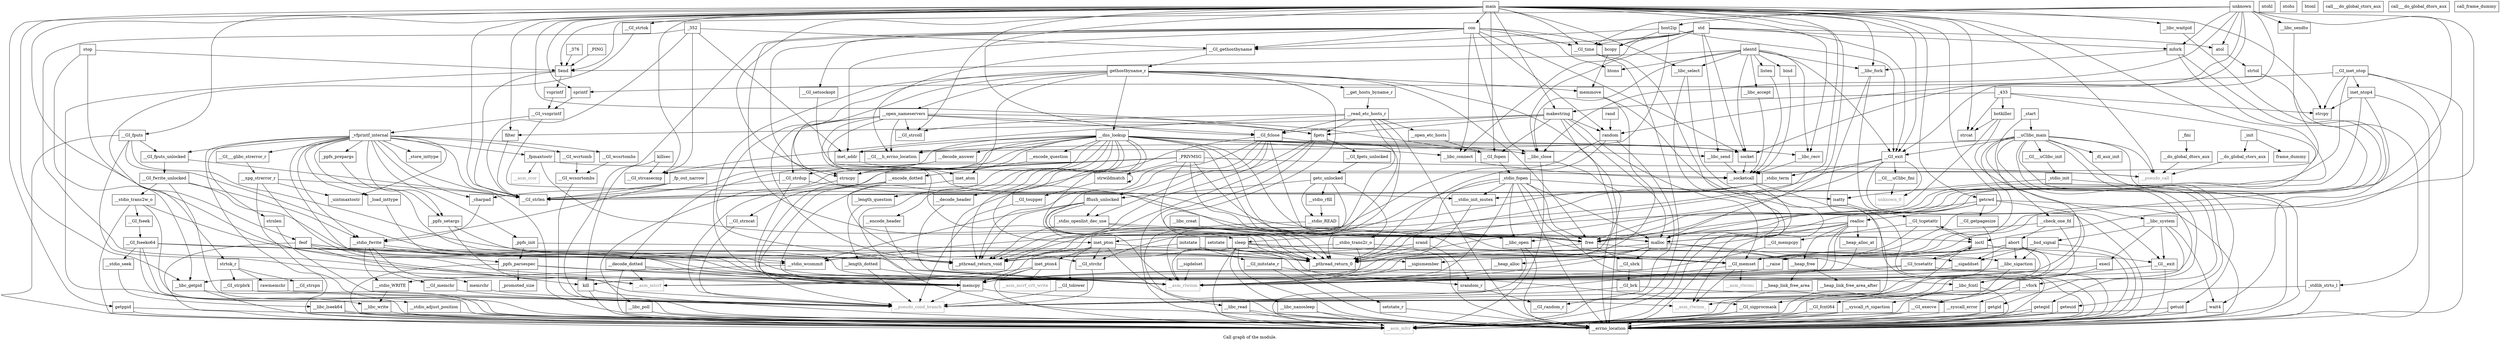 digraph "Call graph of the module." {
  label="Call graph of the module.";
  node [shape=record];

  Node___libc_accept [label="{__libc_accept}"];
  Node___libc_select [label="{__libc_select}"];
  Node_vsprintf [label="{vsprintf}"];
  Node_sprintf [label="{sprintf}"];
  Node___GI_vsnprintf [label="{__GI_vsnprintf}"];
  Node__stdio_fopen [label="{_stdio_fopen}"];
  Node___GI_time [label="{__GI_time}"];
  Node_inet_addr [label="{inet_addr}"];
  Node___GI_fwrite_unlocked [label="{__GI_fwrite_unlocked}"];
  Node_getppid [label="{getppid}"];
  Node__ppfs_setargs [label="{_ppfs_setargs}"];
  Node___xpg_strerror_r [label="{__xpg_strerror_r}"];
  Node__promoted_size [label="{_promoted_size}"];
  Node_kill [label="{kill}"];
  Node_memcpy [label="{memcpy}"];
  Node__stdio_init [label="{_stdio_init}"];
  Node___stdio_init_mutex [label="{__stdio_init_mutex}"];
  Node__stdio_term [label="{_stdio_term}"];
  Node___stdio_wcommit [label="{__stdio_wcommit}"];
  Node___GI_memset [label="{__GI_memset}"];
  Node__charpad [label="{_charpad}"];
  Node_strcat [label="{strcat}"];
  Node_bcopy [label="{bcopy}"];
  Node__ppfs_parsespec [label="{_ppfs_parsespec}"];
  Node___GI_strcasecmp [label="{__GI_strcasecmp}"];
  Node_feof [label="{feof}"];
  Node___GI_strtok [label="{__GI_strtok}"];
  Node_fgets [label="{fgets}"];
  Node___libc_waitpid [label="{__libc_waitpid}"];
  Node___libc_write [label="{__libc_write}"];
  Node___GI_fputs [label="{__GI_fputs}"];
  Node___GI_strcoll [label="{__GI_strcoll}"];
  Node_strcpy [label="{strcpy}"];
  Node__fp_out_narrow [label="{_fp_out_narrow}"];
  Node__vfprintf_internal [label="{_vfprintf_internal}"];
  Node___GI_strlen [label="{__GI_strlen}"];
  Node_isatty [label="{isatty}"];
  Node__stdio_openlist_dec_use [label="{_stdio_openlist_dec_use}"];
  Node___GI_tcgetattr [label="{__GI_tcgetattr}"];
  Node___GI_tcsetattr [label="{__GI_tcsetattr}"];
  Node___vfork [label="{__vfork}"];
  Node___libc_connect [label="{__libc_connect}"];
  Node___GI_toupper [label="{__GI_toupper}"];
  Node_fflush_unlocked [label="{fflush_unlocked}"];
  Node___errno_location [label="{__errno_location}"];
  Node_gethostbyname_r [label="{gethostbyname_r}"];
  Node_strncpy [label="{strncpy}"];
  Node__ppfs_init [label="{_ppfs_init}"];
  Node_strnlen [label="{strnlen}"];
  Node_ntohl [label="{ntohl}"];
  Node_ntohs [label="{ntohs}"];
  Node___GI_fgets_unlocked [label="{__GI_fgets_unlocked}"];
  Node_htonl [label="{htonl}"];
  Node___GI_fputs_unlocked [label="{__GI_fputs_unlocked}"];
  Node_htons [label="{htons}"];
  Node___GI_fclose [label="{__GI_fclose}"];
  Node__ppfs_prepargs [label="{_ppfs_prepargs}"];
  Node___GI_fopen [label="{__GI_fopen}"];
  Node___GI_gethostbyname [label="{__GI_gethostbyname}"];
  Node___GI___glibc_strerror_r [label="{__GI___glibc_strerror_r}"];
  Node___socketcall [label="{__socketcall}"];
  Node_listen [label="{listen}"];
  Node___libc_recv [label="{__libc_recv}"];
  Node___libc_send [label="{__libc_send}"];
  Node___libc_sendto [label="{__libc_sendto}"];
  Node___GI_setsockopt [label="{__GI_setsockopt}"];
  Node_socket [label="{socket}"];
  Node_malloc [label="{malloc}"];
  Node_free [label="{free}"];
  Node___stdio_seek [label="{__stdio_seek}"];
  Node_rawmemchr [label="{rawmemchr}"];
  Node___GI_strncat [label="{__GI_strncat}"];
  Node___GI_strspn [label="{__GI_strspn}"];
  Node___GI_strdup [label="{__GI_strdup}"];
  Node_inet_pton4 [label="{inet_pton4}"];
  Node_inet_pton [label="{inet_pton}"];
  Node_inet_ntop4 [label="{inet_ntop4}"];
  Node___GI_inet_ntop [label="{__GI_inet_ntop}"];
  Node___encode_header [label="{__encode_header}"];
  Node___decode_header [label="{__decode_header}"];
  Node___encode_question [label="{__encode_question}"];
  Node___length_question [label="{__length_question}"];
  Node___decode_answer [label="{__decode_answer}"];
  Node___open_etc_hosts [label="{__open_etc_hosts}"];
  Node___read_etc_hosts_r [label="{__read_etc_hosts_r}"];
  Node___raise [label="{__raise}"];
  Node___libc_lseek64 [label="{__libc_lseek64}"];
  Node___libc_read [label="{__libc_read}"];
  Node___GI_tolower [label="{__GI_tolower}"];
  Node___GI_strchr [label="{__GI_strchr}"];
  Node___encode_dotted [label="{__encode_dotted}"];
  Node___decode_dotted [label="{__decode_dotted}"];
  Node___length_dotted [label="{__length_dotted}"];
  Node___do_global_ctors_aux [label="{__do_global_ctors_aux}"];
  Node_call___do_global_ctors_aux [label="{call___do_global_ctors_aux}"];
  Node__fini [label="{_fini}"];
  Node___asm_rlwinm [color="gray50", fontcolor="gray50", label="{__asm_rlwinm}"];
  Node___asm_rlwinm_ [color="gray50", fontcolor="gray50", label="{__asm_rlwinm_}"];
  Node___asm_rlwimi [color="gray50", fontcolor="gray50", label="{__asm_rlwimi}"];
  Node___asm_mfcr [color="gray50", fontcolor="gray50", label="{__asm_mfcr}"];
  Node___asm_cror [color="gray50", fontcolor="gray50", label="{__asm_cror}"];
  Node___asm_mtcrf [color="gray50", fontcolor="gray50", label="{__asm_mtcrf}"];
  Node___asm_mcrf_cr0_write [color="gray50", fontcolor="gray50", label="{__asm_mcrf_cr0_write}"];
  Node_unknown_0 [color="gray50", fontcolor="gray50", label="{unknown_0}"];
  Node_realloc [label="{realloc}"];
  Node___heap_alloc [label="{__heap_alloc}"];
  Node___heap_alloc_at [label="{__heap_alloc_at}"];
  Node___heap_link_free_area [label="{__heap_link_free_area}"];
  Node___heap_link_free_area_after [label="{__heap_link_free_area_after}"];
  Node___heap_free [label="{__heap_free}"];
  Node_rand [label="{rand}"];
  Node_random [label="{random}"];
  Node_setstate [label="{setstate}"];
  Node_initstate [label="{initstate}"];
  Node_srand [label="{srand}"];
  Node_setstate_r [label="{setstate_r}"];
  Node___GI_random_r [label="{__GI_random_r}"];
  Node_srandom_r [label="{srandom_r}"];
  Node___GI_initstate_r [label="{__GI_initstate_r}"];
  Node___libc_system [label="{__libc_system}"];
  Node_atol [label="{atol}"];
  Node_strtol [label="{strtol}"];
  Node__stdlib_strto_l [label="{_stdlib_strto_l}"];
  Node___GI_exit [label="{__GI_exit}"];
  Node_execl [label="{execl}"];
  Node_sleep [label="{sleep}"];
  Node___GI___uClibc_fini [label="{__GI___uClibc_fini}"];
  Node___pthread_return_0 [label="{__pthread_return_0}"];
  Node___pthread_return_void [label="{__pthread_return_void}"];
  Node___check_one_fd [label="{__check_one_fd}"];
  Node___GI___uClibc_init [label="{__GI___uClibc_init}"];
  Node___uClibc_main [label="{__uClibc_main}"];
  Node___libc_fcntl [label="{__libc_fcntl}"];
  Node___GI_fcntl64 [label="{__GI_fcntl64}"];
  Node___GI__exit [label="{__GI__exit}"];
  Node___GI_execve [label="{__GI_execve}"];
  Node_getegid [label="{getegid}"];
  Node_geteuid [label="{geteuid}"];
  Node_getgid [label="{getgid}"];
  Node_getuid [label="{getuid}"];
  Node___libc_nanosleep [label="{__libc_nanosleep}"];
  Node___libc_open [label="{__libc_open}"];
  Node___libc_creat [label="{__libc_creat}"];
  Node___GI_sbrk [label="{__GI_sbrk}"];
  Node___GI_sigprocmask [label="{__GI_sigprocmask}"];
  Node_wait4 [label="{wait4}"];
  Node___GI___h_errno_location [label="{__GI___h_errno_location}"];
  Node___GI_wcrtomb [label="{__GI_wcrtomb}"];
  Node___GI_wcsrtombs [label="{__GI_wcsrtombs}"];
  Node___GI_wcsnrtombs [label="{__GI_wcsnrtombs}"];
  Node___stdio_WRITE [label="{__stdio_WRITE}"];
  Node___stdio_fwrite [label="{__stdio_fwrite}"];
  Node___stdio_trans2w_o [label="{__stdio_trans2w_o}"];
  Node__load_inttype [label="{_load_inttype}"];
  Node__store_inttype [label="{_store_inttype}"];
  Node__uintmaxtostr [label="{_uintmaxtostr}"];
  Node__fpmaxtostr [label="{_fpmaxtostr}"];
  Node_getc_unlocked [label="{getc_unlocked}"];
  Node_memmove [label="{memmove}"];
  Node___GI_memchr [label="{__GI_memchr}"];
  Node___GI_mempcpy [label="{__GI_mempcpy}"];
  Node_memrchr [label="{memrchr}"];
  Node_strtok_r [label="{strtok_r}"];
  Node___GI_strpbrk [label="{__GI_strpbrk}"];
  Node_inet_aton [label="{inet_aton}"];
  Node___dns_lookup [label="{__dns_lookup}"];
  Node___open_nameservers [label="{__open_nameservers}"];
  Node___get_hosts_byname_r [label="{__get_hosts_byname_r}"];
  Node___libc_sigaction [label="{__libc_sigaction}"];
  Node___bsd_signal [label="{__bsd_signal}"];
  Node___sigismember [label="{__sigismember}"];
  Node___sigaddset [label="{__sigaddset}"];
  Node___sigdelset [label="{__sigdelset}"];
  Node_abort [label="{abort}"];
  Node__dl_aux_init [label="{_dl_aux_init}"];
  Node___syscall_error [label="{__syscall_error}"];
  Node___GI_brk [label="{__GI_brk}"];
  Node___syscall_rt_sigaction [label="{__syscall_rt_sigaction}"];
  Node___libc_poll [label="{__libc_poll}"];
  Node___GI_fseek [label="{__GI_fseek}"];
  Node___GI_fseeko64 [label="{__GI_fseeko64}"];
  Node___stdio_READ [label="{__stdio_READ}"];
  Node___stdio_adjust_position [label="{__stdio_adjust_position}"];
  Node___stdio_rfill [label="{__stdio_rfill}"];
  Node___stdio_trans2r_o [label="{__stdio_trans2r_o}"];
  Node_bind [label="{bind}"];
  Node___pseudo_call [color="gray50", fontcolor="gray50", label="{__pseudo_call}"];
  Node___pseudo_cond_branch [color="gray50", fontcolor="gray50", label="{__pseudo_cond_branch}"];
  Node__init [label="{_init}"];
  Node___do_global_dtors_aux [label="{__do_global_dtors_aux}"];
  Node_call___do_global_dtors_aux [label="{call___do_global_dtors_aux}"];
  Node_frame_dummy [label="{frame_dummy}"];
  Node_call_frame_dummy [label="{call_frame_dummy}"];
  Node__start [label="{_start}"];
  Node_botkiller [label="{botkiller}"];
  Node_strwildmatch [label="{strwildmatch}"];
  Node_Send [label="{Send}"];
  Node_host2ip [label="{host2ip}"];
  Node_mfork [label="{mfork}"];
  Node_filter [label="{filter}"];
  Node_makestring [label="{makestring}"];
  Node_identd [label="{identd}"];
  Node_std [label="{std}"];
  Node_stop [label="{stop}"];
  Node_unknown [label="{unknown}"];
  Node_killsec [label="{killsec}"];
  Node__PRIVMSG [label="{_PRIVMSG}"];
  Node__376 [label="{_376}"];
  Node__PING [label="{_PING}"];
  Node__352 [label="{_352}"];
  Node__433 [label="{_433}"];
  Node_con [label="{con}"];
  Node_main [label="{main}"];
  Node_ioctl [label="{ioctl}"];
  Node___libc_close [label="{__libc_close}"];
  Node___libc_fork [label="{__libc_fork}"];
  Node_getcwd [label="{getcwd}"];
  Node___GI_getpagesize [label="{__GI_getpagesize}"];
  Node___libc_getpid [label="{__libc_getpid}"];
  Node___libc_accept -> Node___socketcall;
  Node___libc_select -> Node___errno_location;
  Node___libc_select -> Node___asm_mfcr;
  Node_vsprintf -> Node___GI_vsnprintf;
  Node_sprintf -> Node___GI_vsnprintf;
  Node___GI_vsnprintf -> Node___stdio_init_mutex;
  Node___GI_vsnprintf -> Node__vfprintf_internal;
  Node__stdio_fopen -> Node___stdio_init_mutex;
  Node__stdio_fopen -> Node_isatty;
  Node__stdio_fopen -> Node___errno_location;
  Node__stdio_fopen -> Node_malloc;
  Node__stdio_fopen -> Node_free;
  Node__stdio_fopen -> Node___asm_rlwinm;
  Node__stdio_fopen -> Node___pthread_return_0;
  Node__stdio_fopen -> Node___pthread_return_void;
  Node__stdio_fopen -> Node___libc_fcntl;
  Node__stdio_fopen -> Node___libc_open;
  Node___GI_time -> Node___errno_location;
  Node___GI_time -> Node___asm_mfcr;
  Node_inet_addr -> Node_inet_aton;
  Node___GI_fwrite_unlocked -> Node___errno_location;
  Node___GI_fwrite_unlocked -> Node___asm_rlwinm;
  Node___GI_fwrite_unlocked -> Node___stdio_fwrite;
  Node___GI_fwrite_unlocked -> Node___stdio_trans2w_o;
  Node_getppid -> Node___errno_location;
  Node_getppid -> Node___asm_mfcr;
  Node__ppfs_setargs -> Node___asm_rlwinm;
  Node__ppfs_setargs -> Node___pseudo_cond_branch;
  Node___xpg_strerror_r -> Node_memcpy;
  Node___xpg_strerror_r -> Node___GI_strlen;
  Node___xpg_strerror_r -> Node___errno_location;
  Node___xpg_strerror_r -> Node__uintmaxtostr;
  Node_kill -> Node___errno_location;
  Node_kill -> Node___asm_mfcr;
  Node_memcpy -> Node___asm_rlwinm_;
  Node_memcpy -> Node___pseudo_cond_branch;
  Node__stdio_init -> Node_isatty;
  Node__stdio_init -> Node___errno_location;
  Node___stdio_init_mutex -> Node_memcpy;
  Node__stdio_term -> Node___stdio_init_mutex;
  Node__stdio_term -> Node___stdio_wcommit;
  Node__stdio_term -> Node___pthread_return_0;
  Node___stdio_wcommit -> Node___stdio_WRITE;
  Node___GI_memset -> Node___asm_rlwinm_;
  Node___GI_memset -> Node___asm_rlwimi;
  Node___GI_memset -> Node___pseudo_cond_branch;
  Node__charpad -> Node___stdio_fwrite;
  Node_bcopy -> Node_memmove;
  Node__ppfs_parsespec -> Node__promoted_size;
  Node__ppfs_parsespec -> Node_memcpy;
  Node__ppfs_parsespec -> Node___asm_rlwinm;
  Node__ppfs_parsespec -> Node___asm_mfcr;
  Node_feof -> Node___asm_rlwinm;
  Node_feof -> Node___asm_mfcr;
  Node_feof -> Node___asm_mtcrf;
  Node_feof -> Node___pthread_return_0;
  Node_feof -> Node___pthread_return_void;
  Node___GI_strtok -> Node_strtok_r;
  Node_fgets -> Node___GI_fgets_unlocked;
  Node_fgets -> Node___asm_mfcr;
  Node_fgets -> Node___asm_mtcrf;
  Node_fgets -> Node___pthread_return_0;
  Node_fgets -> Node___pthread_return_void;
  Node___libc_waitpid -> Node_wait4;
  Node___libc_write -> Node___errno_location;
  Node___libc_write -> Node___asm_mfcr;
  Node___GI_fputs -> Node___GI_fputs_unlocked;
  Node___GI_fputs -> Node___asm_mfcr;
  Node___GI_fputs -> Node___asm_mtcrf;
  Node___GI_fputs -> Node___pthread_return_0;
  Node___GI_fputs -> Node___pthread_return_void;
  Node__fp_out_narrow -> Node__charpad;
  Node__fp_out_narrow -> Node___GI_strlen;
  Node__fp_out_narrow -> Node___stdio_fwrite;
  Node__vfprintf_internal -> Node__ppfs_setargs;
  Node__vfprintf_internal -> Node__charpad;
  Node__vfprintf_internal -> Node__ppfs_parsespec;
  Node__vfprintf_internal -> Node___GI_strlen;
  Node__vfprintf_internal -> Node___errno_location;
  Node__vfprintf_internal -> Node__ppfs_init;
  Node__vfprintf_internal -> Node_strnlen;
  Node__vfprintf_internal -> Node___GI_fputs_unlocked;
  Node__vfprintf_internal -> Node__ppfs_prepargs;
  Node__vfprintf_internal -> Node___GI___glibc_strerror_r;
  Node__vfprintf_internal -> Node___asm_rlwinm;
  Node__vfprintf_internal -> Node___asm_mfcr;
  Node__vfprintf_internal -> Node___GI_wcrtomb;
  Node__vfprintf_internal -> Node___GI_wcsrtombs;
  Node__vfprintf_internal -> Node___stdio_fwrite;
  Node__vfprintf_internal -> Node__load_inttype;
  Node__vfprintf_internal -> Node__store_inttype;
  Node__vfprintf_internal -> Node__uintmaxtostr;
  Node__vfprintf_internal -> Node__fpmaxtostr;
  Node_isatty -> Node___GI_tcgetattr;
  Node__stdio_openlist_dec_use -> Node_free;
  Node__stdio_openlist_dec_use -> Node___pthread_return_0;
  Node__stdio_openlist_dec_use -> Node___pthread_return_void;
  Node___GI_tcgetattr -> Node___GI_memset;
  Node___GI_tcgetattr -> Node___GI_mempcpy;
  Node___GI_tcgetattr -> Node_ioctl;
  Node___GI_tcsetattr -> Node_memcpy;
  Node___GI_tcsetattr -> Node___errno_location;
  Node___GI_tcsetattr -> Node___asm_rlwinm;
  Node___GI_tcsetattr -> Node_ioctl;
  Node___vfork -> Node___syscall_error;
  Node___vfork -> Node___pseudo_cond_branch;
  Node___libc_connect -> Node___socketcall;
  Node___GI_toupper -> Node___pseudo_cond_branch;
  Node_fflush_unlocked -> Node___stdio_wcommit;
  Node_fflush_unlocked -> Node__stdio_openlist_dec_use;
  Node_fflush_unlocked -> Node___asm_rlwinm;
  Node_fflush_unlocked -> Node___pthread_return_0;
  Node_fflush_unlocked -> Node___pthread_return_void;
  Node_gethostbyname_r -> Node_memcpy;
  Node_gethostbyname_r -> Node___errno_location;
  Node_gethostbyname_r -> Node_strncpy;
  Node_gethostbyname_r -> Node_free;
  Node_gethostbyname_r -> Node___pthread_return_0;
  Node_gethostbyname_r -> Node___pthread_return_void;
  Node_gethostbyname_r -> Node_memmove;
  Node_gethostbyname_r -> Node_inet_aton;
  Node_gethostbyname_r -> Node___dns_lookup;
  Node_gethostbyname_r -> Node___open_nameservers;
  Node_gethostbyname_r -> Node___get_hosts_byname_r;
  Node_strncpy -> Node___pseudo_cond_branch;
  Node__ppfs_init -> Node___GI_memset;
  Node__ppfs_init -> Node__ppfs_parsespec;
  Node_strnlen -> Node___pseudo_cond_branch;
  Node___GI_fgets_unlocked -> Node_getc_unlocked;
  Node___GI_fputs_unlocked -> Node___GI_fwrite_unlocked;
  Node___GI_fputs_unlocked -> Node___GI_strlen;
  Node___GI_fclose -> Node__stdio_openlist_dec_use;
  Node___GI_fclose -> Node_fflush_unlocked;
  Node___GI_fclose -> Node_free;
  Node___GI_fclose -> Node___asm_rlwinm;
  Node___GI_fclose -> Node___pthread_return_0;
  Node___GI_fclose -> Node___pthread_return_void;
  Node___GI_fclose -> Node___libc_close;
  Node__ppfs_prepargs -> Node__ppfs_setargs;
  Node___GI_fopen -> Node__stdio_fopen;
  Node___GI_gethostbyname -> Node_gethostbyname_r;
  Node___GI_gethostbyname -> Node___GI___h_errno_location;
  Node___GI___glibc_strerror_r -> Node___xpg_strerror_r;
  Node___socketcall -> Node___errno_location;
  Node___socketcall -> Node___asm_mfcr;
  Node_listen -> Node___socketcall;
  Node___libc_recv -> Node___socketcall;
  Node___libc_send -> Node___socketcall;
  Node___libc_sendto -> Node___socketcall;
  Node___GI_setsockopt -> Node___socketcall;
  Node_socket -> Node___socketcall;
  Node_malloc -> Node___errno_location;
  Node_malloc -> Node___asm_rlwinm;
  Node_malloc -> Node___heap_alloc;
  Node_malloc -> Node___heap_free;
  Node_malloc -> Node___pthread_return_0;
  Node_malloc -> Node___GI_sbrk;
  Node_free -> Node___heap_free;
  Node_free -> Node___pthread_return_0;
  Node_free -> Node___GI_sbrk;
  Node___stdio_seek -> Node___libc_lseek64;
  Node_rawmemchr -> Node___pseudo_cond_branch;
  Node___GI_strncat -> Node___pseudo_cond_branch;
  Node___GI_strdup -> Node_memcpy;
  Node___GI_strdup -> Node___GI_strlen;
  Node___GI_strdup -> Node_malloc;
  Node_inet_pton4 -> Node_memcpy;
  Node_inet_pton4 -> Node___asm_mfcr;
  Node_inet_pton4 -> Node___asm_mtcrf;
  Node_inet_pton4 -> Node___asm_mcrf_cr0_write;
  Node_inet_pton -> Node_memcpy;
  Node_inet_pton -> Node___GI_memset;
  Node_inet_pton -> Node___errno_location;
  Node_inet_pton -> Node_inet_pton4;
  Node_inet_pton -> Node___GI_tolower;
  Node_inet_pton -> Node___GI_strchr;
  Node_inet_ntop4 -> Node___GI_memset;
  Node_inet_ntop4 -> Node_strcpy;
  Node_inet_ntop4 -> Node___GI_strlen;
  Node_inet_ntop4 -> Node___errno_location;
  Node___GI_inet_ntop -> Node_sprintf;
  Node___GI_inet_ntop -> Node___GI_memset;
  Node___GI_inet_ntop -> Node_strcpy;
  Node___GI_inet_ntop -> Node___GI_strlen;
  Node___GI_inet_ntop -> Node___errno_location;
  Node___GI_inet_ntop -> Node_inet_ntop4;
  Node___encode_header -> Node___asm_rlwinm;
  Node___decode_header -> Node___asm_rlwinm;
  Node___encode_question -> Node___encode_dotted;
  Node___length_question -> Node___length_dotted;
  Node___decode_answer -> Node___GI_strdup;
  Node___decode_answer -> Node___decode_dotted;
  Node___open_etc_hosts -> Node___GI_fopen;
  Node___read_etc_hosts_r -> Node___GI_strcasecmp;
  Node___read_etc_hosts_r -> Node_fgets;
  Node___read_etc_hosts_r -> Node___GI_strcoll;
  Node___read_etc_hosts_r -> Node___errno_location;
  Node___read_etc_hosts_r -> Node___GI_fclose;
  Node___read_etc_hosts_r -> Node_inet_pton;
  Node___read_etc_hosts_r -> Node___open_etc_hosts;
  Node___read_etc_hosts_r -> Node___GI_strchr;
  Node___raise -> Node_kill;
  Node___raise -> Node___libc_getpid;
  Node___libc_lseek64 -> Node___errno_location;
  Node___libc_lseek64 -> Node___asm_mfcr;
  Node___libc_read -> Node___errno_location;
  Node___libc_read -> Node___asm_mfcr;
  Node___GI_tolower -> Node___pseudo_cond_branch;
  Node___GI_strchr -> Node___pseudo_cond_branch;
  Node___encode_dotted -> Node_memcpy;
  Node___encode_dotted -> Node___GI_strlen;
  Node___encode_dotted -> Node___GI_strchr;
  Node___decode_dotted -> Node_memcpy;
  Node___decode_dotted -> Node___asm_rlwinm;
  Node___decode_dotted -> Node___asm_mfcr;
  Node___decode_dotted -> Node___asm_mtcrf;
  Node___length_dotted -> Node___asm_rlwinm;
  Node___length_dotted -> Node___pseudo_cond_branch;
  Node___do_global_ctors_aux -> Node___pseudo_call;
  Node__fini -> Node___do_global_dtors_aux;
  Node_realloc -> Node_memcpy;
  Node_realloc -> Node_malloc;
  Node_realloc -> Node_free;
  Node_realloc -> Node___asm_rlwinm;
  Node_realloc -> Node___heap_alloc_at;
  Node_realloc -> Node___heap_free;
  Node_realloc -> Node___pthread_return_0;
  Node___heap_alloc -> Node___asm_rlwinm;
  Node___heap_alloc_at -> Node___asm_rlwinm;
  Node___heap_link_free_area -> Node___pseudo_cond_branch;
  Node___heap_free -> Node___heap_link_free_area;
  Node___heap_free -> Node___heap_link_free_area_after;
  Node_rand -> Node_random;
  Node_random -> Node___GI_random_r;
  Node_random -> Node___pthread_return_0;
  Node_random -> Node___pthread_return_void;
  Node_setstate -> Node_setstate_r;
  Node_setstate -> Node___pthread_return_0;
  Node_setstate -> Node___pthread_return_void;
  Node_initstate -> Node___GI_initstate_r;
  Node_initstate -> Node___pthread_return_0;
  Node_initstate -> Node___pthread_return_void;
  Node_srand -> Node_srandom_r;
  Node_srand -> Node___pthread_return_0;
  Node_srand -> Node___pthread_return_void;
  Node_setstate_r -> Node___errno_location;
  Node_srandom_r -> Node___GI_random_r;
  Node___GI_initstate_r -> Node___errno_location;
  Node___GI_initstate_r -> Node_srandom_r;
  Node___libc_system -> Node___vfork;
  Node___libc_system -> Node_execl;
  Node___libc_system -> Node___GI__exit;
  Node___libc_system -> Node_wait4;
  Node___libc_system -> Node___bsd_signal;
  Node_atol -> Node_strtol;
  Node_strtol -> Node__stdlib_strto_l;
  Node__stdlib_strto_l -> Node___errno_location;
  Node__stdlib_strto_l -> Node___asm_rlwinm_;
  Node___GI_exit -> Node__stdio_term;
  Node___GI_exit -> Node_unknown_0;
  Node___GI_exit -> Node___GI___uClibc_fini;
  Node___GI_exit -> Node___pthread_return_0;
  Node___GI_exit -> Node___pthread_return_void;
  Node___GI_exit -> Node___GI__exit;
  Node_execl -> Node___asm_rlwinm;
  Node_execl -> Node___GI_execve;
  Node_sleep -> Node___errno_location;
  Node_sleep -> Node___asm_rlwinm;
  Node_sleep -> Node___asm_mfcr;
  Node_sleep -> Node___libc_nanosleep;
  Node_sleep -> Node___GI_sigprocmask;
  Node_sleep -> Node___libc_sigaction;
  Node_sleep -> Node___sigismember;
  Node_sleep -> Node___sigaddset;
  Node___GI___uClibc_fini -> Node_unknown_0;
  Node___check_one_fd -> Node___libc_fcntl;
  Node___check_one_fd -> Node___libc_open;
  Node___check_one_fd -> Node_abort;
  Node___GI___uClibc_init -> Node__stdio_init;
  Node___uClibc_main -> Node_memcpy;
  Node___uClibc_main -> Node___GI_memset;
  Node___uClibc_main -> Node___errno_location;
  Node___uClibc_main -> Node___GI_exit;
  Node___uClibc_main -> Node___check_one_fd;
  Node___uClibc_main -> Node___GI___uClibc_init;
  Node___uClibc_main -> Node_getegid;
  Node___uClibc_main -> Node_geteuid;
  Node___uClibc_main -> Node_getgid;
  Node___uClibc_main -> Node_getuid;
  Node___uClibc_main -> Node___GI___h_errno_location;
  Node___uClibc_main -> Node__dl_aux_init;
  Node___uClibc_main -> Node___pseudo_call;
  Node___libc_fcntl -> Node___errno_location;
  Node___libc_fcntl -> Node___asm_mfcr;
  Node___libc_fcntl -> Node___GI_fcntl64;
  Node___GI_fcntl64 -> Node___errno_location;
  Node___GI_fcntl64 -> Node___asm_mfcr;
  Node___GI__exit -> Node___errno_location;
  Node___GI__exit -> Node___asm_mfcr;
  Node___GI_execve -> Node___errno_location;
  Node___GI_execve -> Node___asm_mfcr;
  Node_getegid -> Node___errno_location;
  Node_getegid -> Node___asm_mfcr;
  Node_geteuid -> Node___errno_location;
  Node_geteuid -> Node___asm_mfcr;
  Node_getgid -> Node___errno_location;
  Node_getgid -> Node___asm_mfcr;
  Node_getuid -> Node___errno_location;
  Node_getuid -> Node___asm_mfcr;
  Node___libc_nanosleep -> Node___errno_location;
  Node___libc_nanosleep -> Node___asm_mfcr;
  Node___libc_open -> Node___errno_location;
  Node___libc_open -> Node___asm_mfcr;
  Node___libc_creat -> Node___libc_open;
  Node___GI_sbrk -> Node___GI_brk;
  Node___GI_sigprocmask -> Node___errno_location;
  Node___GI_sigprocmask -> Node___asm_mfcr;
  Node_wait4 -> Node___errno_location;
  Node_wait4 -> Node___asm_mfcr;
  Node___GI_wcrtomb -> Node___GI_wcsnrtombs;
  Node___GI_wcsrtombs -> Node___GI_wcsnrtombs;
  Node___GI_wcsnrtombs -> Node___errno_location;
  Node___stdio_WRITE -> Node___libc_write;
  Node___stdio_fwrite -> Node_memcpy;
  Node___stdio_fwrite -> Node___stdio_wcommit;
  Node___stdio_fwrite -> Node___stdio_WRITE;
  Node___stdio_fwrite -> Node___GI_memchr;
  Node___stdio_fwrite -> Node_memrchr;
  Node___stdio_trans2w_o -> Node___errno_location;
  Node___stdio_trans2w_o -> Node___asm_rlwinm;
  Node___stdio_trans2w_o -> Node___asm_mfcr;
  Node___stdio_trans2w_o -> Node___GI_fseek;
  Node__load_inttype -> Node___asm_rlwinm;
  Node__fpmaxtostr -> Node___GI_memset;
  Node__fpmaxtostr -> Node___asm_cror;
  Node__fpmaxtostr -> Node___pseudo_call;
  Node_getc_unlocked -> Node_fflush_unlocked;
  Node_getc_unlocked -> Node___asm_rlwinm;
  Node_getc_unlocked -> Node___stdio_READ;
  Node_getc_unlocked -> Node___stdio_rfill;
  Node_getc_unlocked -> Node___stdio_trans2r_o;
  Node_memmove -> Node_memcpy;
  Node_memmove -> Node___asm_rlwinm_;
  Node___GI_memchr -> Node___pseudo_cond_branch;
  Node___GI_mempcpy -> Node_memcpy;
  Node_memrchr -> Node___pseudo_cond_branch;
  Node_strtok_r -> Node_rawmemchr;
  Node_strtok_r -> Node___GI_strspn;
  Node_strtok_r -> Node___GI_strpbrk;
  Node___GI_strpbrk -> Node___pseudo_cond_branch;
  Node_inet_aton -> Node___pseudo_cond_branch;
  Node___dns_lookup -> Node_inet_addr;
  Node___dns_lookup -> Node_memcpy;
  Node___dns_lookup -> Node___GI_memset;
  Node___dns_lookup -> Node___GI_strlen;
  Node___dns_lookup -> Node___libc_connect;
  Node___dns_lookup -> Node___errno_location;
  Node___dns_lookup -> Node_strncpy;
  Node___dns_lookup -> Node___libc_recv;
  Node___dns_lookup -> Node___libc_send;
  Node___dns_lookup -> Node_socket;
  Node___dns_lookup -> Node_malloc;
  Node___dns_lookup -> Node_free;
  Node___dns_lookup -> Node___GI_strncat;
  Node___dns_lookup -> Node_inet_pton;
  Node___dns_lookup -> Node___encode_header;
  Node___dns_lookup -> Node___decode_header;
  Node___dns_lookup -> Node___encode_question;
  Node___dns_lookup -> Node___length_question;
  Node___dns_lookup -> Node___decode_answer;
  Node___dns_lookup -> Node___pthread_return_0;
  Node___dns_lookup -> Node___pthread_return_void;
  Node___dns_lookup -> Node___GI___h_errno_location;
  Node___dns_lookup -> Node___libc_poll;
  Node___dns_lookup -> Node___libc_close;
  Node___open_nameservers -> Node_fgets;
  Node___open_nameservers -> Node___GI_strcoll;
  Node___open_nameservers -> Node___GI_fclose;
  Node___open_nameservers -> Node___GI_fopen;
  Node___open_nameservers -> Node_free;
  Node___open_nameservers -> Node___GI_strdup;
  Node___open_nameservers -> Node___pthread_return_0;
  Node___open_nameservers -> Node___pthread_return_void;
  Node___open_nameservers -> Node___GI___h_errno_location;
  Node___get_hosts_byname_r -> Node___read_etc_hosts_r;
  Node___libc_sigaction -> Node_memcpy;
  Node___libc_sigaction -> Node___syscall_rt_sigaction;
  Node___bsd_signal -> Node___errno_location;
  Node___bsd_signal -> Node___libc_sigaction;
  Node___bsd_signal -> Node___sigismember;
  Node___bsd_signal -> Node___sigaddset;
  Node___sigismember -> Node___asm_rlwinm;
  Node___sigaddset -> Node___asm_rlwinm;
  Node___sigdelset -> Node___asm_rlwinm;
  Node_abort -> Node___GI_memset;
  Node_abort -> Node___raise;
  Node_abort -> Node___pthread_return_0;
  Node_abort -> Node___GI__exit;
  Node_abort -> Node___GI_sigprocmask;
  Node_abort -> Node___libc_sigaction;
  Node_abort -> Node___sigaddset;
  Node_abort -> Node___pseudo_cond_branch;
  Node___syscall_error -> Node___errno_location;
  Node___GI_brk -> Node___syscall_error;
  Node___GI_brk -> Node___pseudo_cond_branch;
  Node___syscall_rt_sigaction -> Node___errno_location;
  Node___syscall_rt_sigaction -> Node___asm_mfcr;
  Node___libc_poll -> Node___errno_location;
  Node___libc_poll -> Node___asm_mfcr;
  Node___GI_fseek -> Node___GI_fseeko64;
  Node___GI_fseeko64 -> Node___stdio_wcommit;
  Node___GI_fseeko64 -> Node___errno_location;
  Node___GI_fseeko64 -> Node___stdio_seek;
  Node___GI_fseeko64 -> Node___pthread_return_0;
  Node___GI_fseeko64 -> Node___pthread_return_void;
  Node___GI_fseeko64 -> Node___stdio_adjust_position;
  Node___stdio_READ -> Node___libc_read;
  Node___stdio_adjust_position -> Node___errno_location;
  Node___stdio_rfill -> Node___stdio_READ;
  Node___stdio_trans2r_o -> Node___stdio_wcommit;
  Node___stdio_trans2r_o -> Node___errno_location;
  Node___stdio_trans2r_o -> Node___asm_rlwinm;
  Node_bind -> Node___socketcall;
  Node__init -> Node___do_global_ctors_aux;
  Node__init -> Node_frame_dummy;
  Node___do_global_dtors_aux -> Node___pseudo_call;
  Node__start -> Node___asm_rlwinm;
  Node__start -> Node___uClibc_main;
  Node_botkiller -> Node_strcat;
  Node_botkiller -> Node___libc_system;
  Node_botkiller -> Node_sleep;
  Node_strwildmatch -> Node___GI_toupper;
  Node_strwildmatch -> Node_strwildmatch;
  Node_Send -> Node_vsprintf;
  Node_Send -> Node___libc_write;
  Node_Send -> Node___GI_strlen;
  Node_host2ip -> Node_inet_addr;
  Node_host2ip -> Node_bcopy;
  Node_host2ip -> Node___GI_gethostbyname;
  Node_host2ip -> Node___GI_exit;
  Node_mfork -> Node_malloc;
  Node_mfork -> Node_free;
  Node_mfork -> Node___libc_fork;
  Node_filter -> Node___GI_strlen;
  Node_makestring -> Node_memcpy;
  Node_makestring -> Node___GI_memset;
  Node_makestring -> Node_fgets;
  Node_makestring -> Node___GI_fclose;
  Node_makestring -> Node___GI_fopen;
  Node_makestring -> Node_malloc;
  Node_makestring -> Node_random;
  Node_makestring -> Node_filter;
  Node_identd -> Node___libc_accept;
  Node_identd -> Node___libc_select;
  Node_identd -> Node_htons;
  Node_identd -> Node_listen;
  Node_identd -> Node___libc_recv;
  Node_identd -> Node_socket;
  Node_identd -> Node___GI_exit;
  Node_identd -> Node_bind;
  Node_identd -> Node_Send;
  Node_identd -> Node___libc_close;
  Node_identd -> Node___libc_fork;
  Node_std -> Node___GI_time;
  Node_std -> Node_bcopy;
  Node_std -> Node___libc_connect;
  Node_std -> Node___GI_gethostbyname;
  Node_std -> Node___libc_send;
  Node_std -> Node_socket;
  Node_std -> Node_atol;
  Node_std -> Node___GI_exit;
  Node_std -> Node_mfork;
  Node_std -> Node___libc_close;
  Node_stop -> Node_kill;
  Node_stop -> Node_Send;
  Node_stop -> Node___libc_getpid;
  Node_unknown -> Node___GI_time;
  Node_unknown -> Node___libc_sendto;
  Node_unknown -> Node_socket;
  Node_unknown -> Node_malloc;
  Node_unknown -> Node_random;
  Node_unknown -> Node_atol;
  Node_unknown -> Node___GI_exit;
  Node_unknown -> Node_Send;
  Node_unknown -> Node_host2ip;
  Node_unknown -> Node_mfork;
  Node_unknown -> Node_ioctl;
  Node_unknown -> Node___libc_close;
  Node_killsec -> Node_kill;
  Node_killsec -> Node___GI_strcasecmp;
  Node__PRIVMSG -> Node___GI_memset;
  Node__PRIVMSG -> Node___GI_strcasecmp;
  Node__PRIVMSG -> Node___GI_strlen;
  Node__PRIVMSG -> Node_strncpy;
  Node__PRIVMSG -> Node_malloc;
  Node__PRIVMSG -> Node_free;
  Node__PRIVMSG -> Node___pseudo_call;
  Node__PRIVMSG -> Node_strwildmatch;
  Node__376 -> Node_Send;
  Node__PING -> Node_Send;
  Node__352 -> Node_inet_addr;
  Node__352 -> Node_memcpy;
  Node__352 -> Node___GI_strcasecmp;
  Node__352 -> Node___GI_strlen;
  Node__352 -> Node___GI_gethostbyname;
  Node__433 -> Node_strcat;
  Node__433 -> Node_strcpy;
  Node__433 -> Node_free;
  Node__433 -> Node_botkiller;
  Node__433 -> Node_makestring;
  Node_con -> Node___GI_time;
  Node_con -> Node_inet_addr;
  Node_con -> Node_bcopy;
  Node_con -> Node___libc_connect;
  Node_con -> Node___errno_location;
  Node_con -> Node_htons;
  Node_con -> Node___GI_gethostbyname;
  Node_con -> Node___GI_setsockopt;
  Node_con -> Node_socket;
  Node_con -> Node_random;
  Node_con -> Node_sleep;
  Node_con -> Node_ioctl;
  Node_con -> Node___libc_close;
  Node_main -> Node___libc_select;
  Node_main -> Node_sprintf;
  Node_main -> Node___GI_time;
  Node_main -> Node_getppid;
  Node_main -> Node___GI_memset;
  Node_main -> Node_strcat;
  Node_main -> Node___GI_strcasecmp;
  Node_main -> Node_feof;
  Node_main -> Node___GI_strtok;
  Node_main -> Node_fgets;
  Node_main -> Node___libc_waitpid;
  Node_main -> Node___GI_fputs;
  Node_main -> Node___GI_strcoll;
  Node_main -> Node_strcpy;
  Node_main -> Node___GI_strlen;
  Node_main -> Node_strncpy;
  Node_main -> Node___GI_fclose;
  Node_main -> Node___GI_fopen;
  Node_main -> Node___libc_recv;
  Node_main -> Node_malloc;
  Node_main -> Node_free;
  Node_main -> Node_srand;
  Node_main -> Node___GI_exit;
  Node_main -> Node___pseudo_call;
  Node_main -> Node_Send;
  Node_main -> Node_filter;
  Node_main -> Node_makestring;
  Node_main -> Node_con;
  Node_main -> Node___libc_fork;
  Node_main -> Node_getcwd;
  Node_main -> Node___libc_getpid;
  Node_ioctl -> Node___GI_tcgetattr;
  Node_ioctl -> Node___GI_tcsetattr;
  Node_ioctl -> Node___errno_location;
  Node_ioctl -> Node___asm_mfcr;
  Node___libc_close -> Node___errno_location;
  Node___libc_close -> Node___asm_mfcr;
  Node___libc_fork -> Node___errno_location;
  Node___libc_fork -> Node___asm_mfcr;
  Node_getcwd -> Node___errno_location;
  Node_getcwd -> Node_malloc;
  Node_getcwd -> Node_free;
  Node_getcwd -> Node___asm_mfcr;
  Node_getcwd -> Node_realloc;
  Node_getcwd -> Node___GI_getpagesize;
  Node___GI_getpagesize -> Node___pseudo_cond_branch;
  Node___libc_getpid -> Node___errno_location;
  Node___libc_getpid -> Node___asm_mfcr;
}
